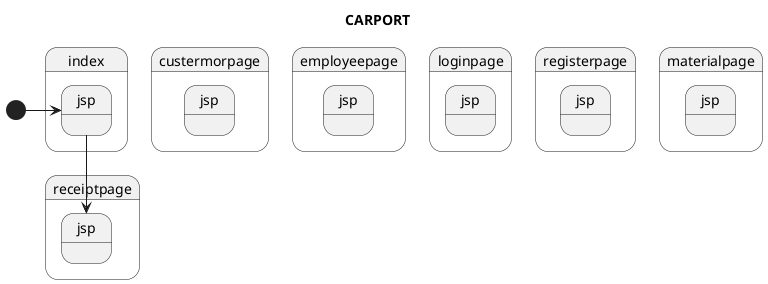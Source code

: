 @startuml

Title CARPORT

State custermorpage.jsp
State employeepage.jsp
State index.jsp
State loginpage.jsp
State receiptpage.jsp
State registerpage.jsp
State materialpage.jsp


[*] -> index.jsp
index.jsp --> receiptpage.jsp

@enduml